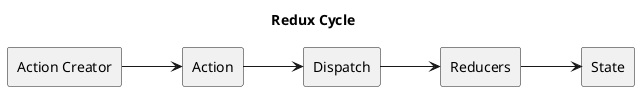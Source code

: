 @startuml
title Redux Cycle
left to right direction

rectangle "Action Creator" as actionCreator
rectangle "Action" as action
rectangle "Dispatch" as dispatch
rectangle "Reducers" as reducers
rectangle "State" as state

actionCreator --> action
action --> dispatch
dispatch --> reducers
reducers --> state
@enduml
